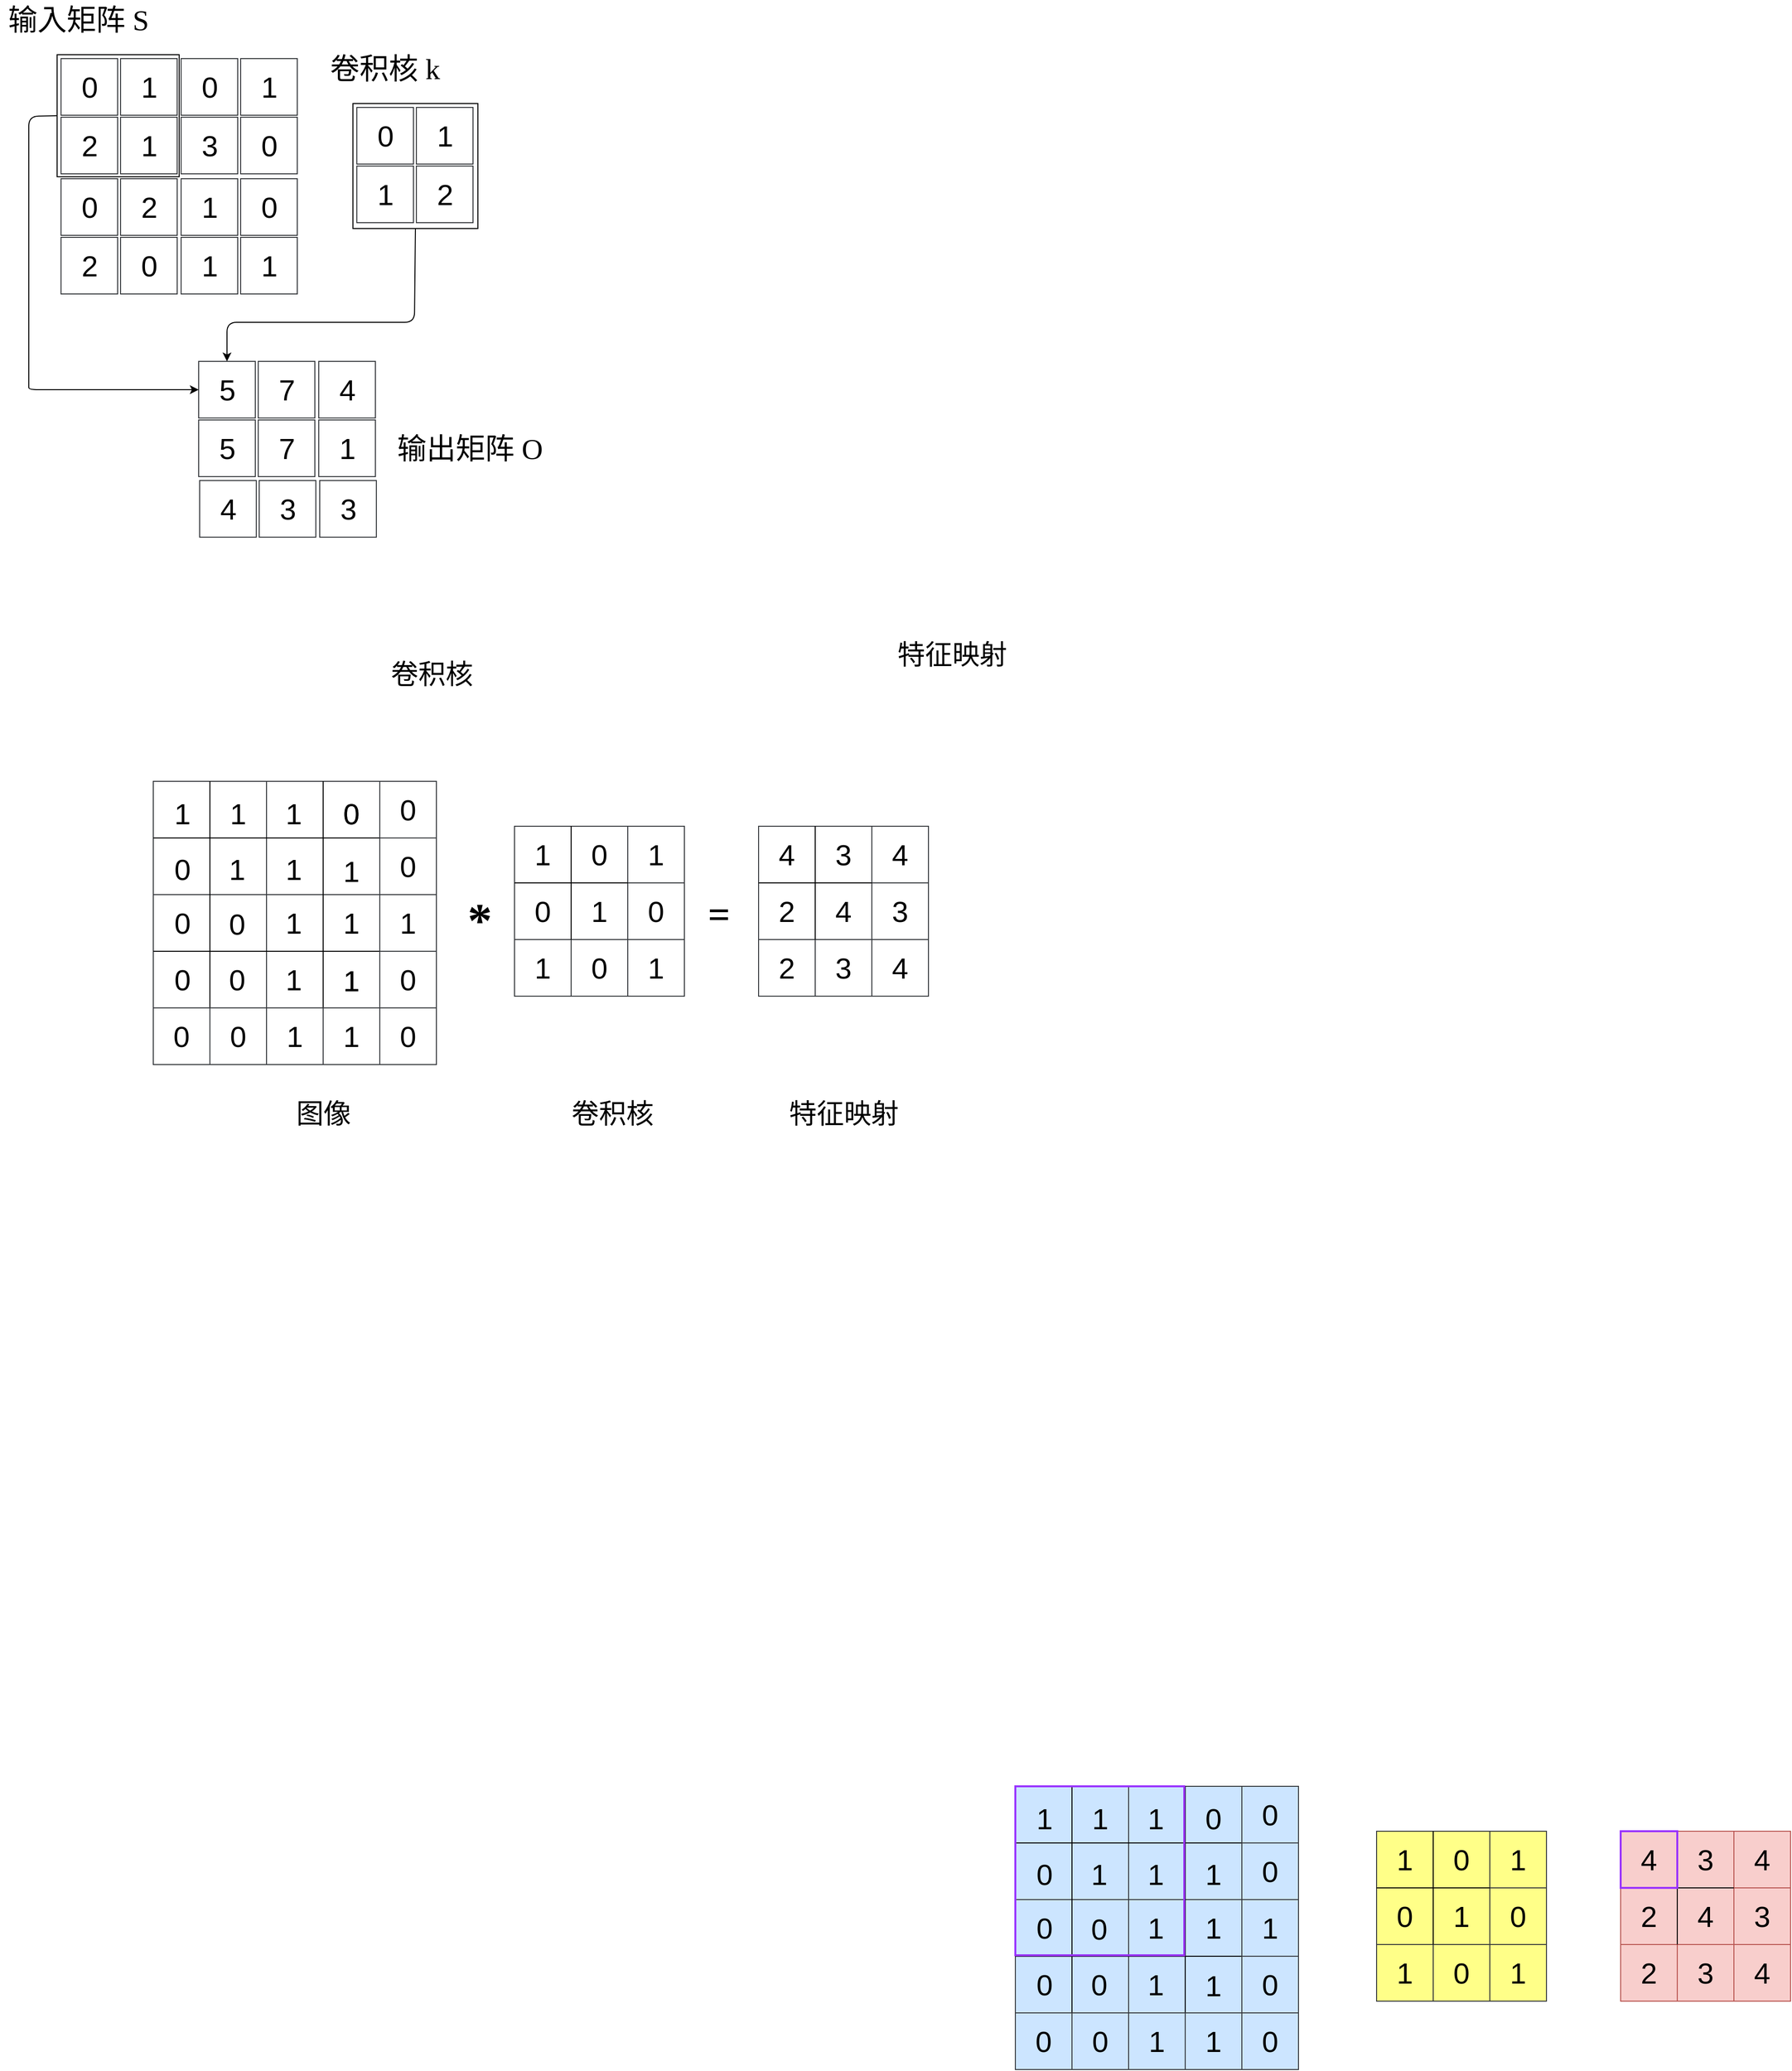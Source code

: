 <mxfile version="12.8.4" type="github">
  <diagram id="JtfpFRSSnTSALHeO8ptM" name="Page-1">
    <mxGraphModel dx="2563" dy="2069" grid="1" gridSize="10" guides="1" tooltips="1" connect="1" arrows="1" fold="1" page="1" pageScale="1" pageWidth="827" pageHeight="1169" math="0" shadow="0">
      <root>
        <mxCell id="0" />
        <mxCell id="1" parent="0" />
        <mxCell id="E94k6uw-H9_ipkAbO5sh-1" value="" style="whiteSpace=wrap;html=1;aspect=fixed;fillColor=#cce5ff;strokeColor=#36393d;fontSize=30;" parent="1" vertex="1">
          <mxGeometry x="900" y="1029" width="116" height="116" as="geometry" />
        </mxCell>
        <mxCell id="E94k6uw-H9_ipkAbO5sh-2" value="" style="whiteSpace=wrap;html=1;aspect=fixed;fillColor=#cce5ff;strokeColor=#36393d;fontSize=30;" parent="1" vertex="1">
          <mxGeometry x="1016" y="1029" width="116" height="116" as="geometry" />
        </mxCell>
        <mxCell id="E94k6uw-H9_ipkAbO5sh-3" value="" style="whiteSpace=wrap;html=1;aspect=fixed;fillColor=#cce5ff;strokeColor=#36393d;fontSize=30;" parent="1" vertex="1">
          <mxGeometry x="900" y="1145" width="116" height="116" as="geometry" />
        </mxCell>
        <mxCell id="E94k6uw-H9_ipkAbO5sh-4" value="" style="whiteSpace=wrap;html=1;aspect=fixed;fillColor=#cce5ff;strokeColor=#36393d;fontSize=30;" parent="1" vertex="1">
          <mxGeometry x="1016" y="1145" width="116" height="116" as="geometry" />
        </mxCell>
        <mxCell id="E94k6uw-H9_ipkAbO5sh-5" value="" style="endArrow=none;html=1;entryX=0;entryY=0.5;entryDx=0;entryDy=0;exitX=1;exitY=0.5;exitDx=0;exitDy=0;fontSize=30;" parent="1" source="E94k6uw-H9_ipkAbO5sh-2" target="E94k6uw-H9_ipkAbO5sh-1" edge="1">
          <mxGeometry width="50" height="50" relative="1" as="geometry">
            <mxPoint x="730" y="1216" as="sourcePoint" />
            <mxPoint x="838" y="1165" as="targetPoint" />
          </mxGeometry>
        </mxCell>
        <mxCell id="E94k6uw-H9_ipkAbO5sh-6" value="" style="endArrow=none;html=1;entryX=0;entryY=0.5;entryDx=0;entryDy=0;exitX=1;exitY=0.5;exitDx=0;exitDy=0;fontSize=30;" parent="1" source="E94k6uw-H9_ipkAbO5sh-4" target="E94k6uw-H9_ipkAbO5sh-3" edge="1">
          <mxGeometry width="50" height="50" relative="1" as="geometry">
            <mxPoint x="760" y="1305" as="sourcePoint" />
            <mxPoint x="840" y="1225" as="targetPoint" />
          </mxGeometry>
        </mxCell>
        <mxCell id="E94k6uw-H9_ipkAbO5sh-7" value="" style="endArrow=none;html=1;entryX=0.5;entryY=0;entryDx=0;entryDy=0;exitX=0.5;exitY=1;exitDx=0;exitDy=0;fontSize=30;" parent="1" source="E94k6uw-H9_ipkAbO5sh-3" target="E94k6uw-H9_ipkAbO5sh-1" edge="1">
          <mxGeometry width="50" height="50" relative="1" as="geometry">
            <mxPoint x="690" y="1305" as="sourcePoint" />
            <mxPoint x="740" y="1255" as="targetPoint" />
          </mxGeometry>
        </mxCell>
        <mxCell id="E94k6uw-H9_ipkAbO5sh-8" value="" style="endArrow=none;html=1;entryX=0.5;entryY=0;entryDx=0;entryDy=0;exitX=0.5;exitY=1;exitDx=0;exitDy=0;fontSize=30;" parent="1" source="E94k6uw-H9_ipkAbO5sh-4" target="E94k6uw-H9_ipkAbO5sh-2" edge="1">
          <mxGeometry width="50" height="50" relative="1" as="geometry">
            <mxPoint x="780" y="1405" as="sourcePoint" />
            <mxPoint x="830" y="1355" as="targetPoint" />
          </mxGeometry>
        </mxCell>
        <mxCell id="E94k6uw-H9_ipkAbO5sh-9" value="&lt;font style=&quot;font-size: 30px;&quot;&gt;1&lt;/font&gt;" style="text;html=1;strokeColor=none;fillColor=none;align=center;verticalAlign=middle;whiteSpace=wrap;rounded=0;fontSize=30;" parent="1" vertex="1">
          <mxGeometry x="910" y="1045" width="40" height="34" as="geometry" />
        </mxCell>
        <mxCell id="E94k6uw-H9_ipkAbO5sh-10" value="&lt;font style=&quot;font-size: 30px;&quot;&gt;1&lt;/font&gt;" style="text;html=1;strokeColor=none;fillColor=none;align=center;verticalAlign=middle;whiteSpace=wrap;rounded=0;fontSize=30;" parent="1" vertex="1">
          <mxGeometry x="967" y="1045" width="40" height="34" as="geometry" />
        </mxCell>
        <mxCell id="E94k6uw-H9_ipkAbO5sh-11" value="&lt;font style=&quot;font-size: 30px;&quot;&gt;1&lt;/font&gt;" style="text;html=1;strokeColor=none;fillColor=none;align=center;verticalAlign=middle;whiteSpace=wrap;rounded=0;fontSize=30;" parent="1" vertex="1">
          <mxGeometry x="1024" y="1045" width="40" height="34" as="geometry" />
        </mxCell>
        <mxCell id="E94k6uw-H9_ipkAbO5sh-12" value="&lt;font style=&quot;font-size: 30px;&quot;&gt;0&lt;/font&gt;" style="text;html=1;strokeColor=none;fillColor=none;align=center;verticalAlign=middle;whiteSpace=wrap;rounded=0;fontSize=30;" parent="1" vertex="1">
          <mxGeometry x="1083" y="1045" width="40" height="34" as="geometry" />
        </mxCell>
        <mxCell id="E94k6uw-H9_ipkAbO5sh-13" value="&lt;font style=&quot;font-size: 30px;&quot;&gt;0&lt;/font&gt;" style="text;html=1;strokeColor=none;fillColor=none;align=center;verticalAlign=middle;whiteSpace=wrap;rounded=0;fontSize=30;" parent="1" vertex="1">
          <mxGeometry x="910" y="1102" width="40" height="34" as="geometry" />
        </mxCell>
        <mxCell id="E94k6uw-H9_ipkAbO5sh-14" value="&lt;font style=&quot;font-size: 30px;&quot;&gt;1&lt;/font&gt;" style="text;html=1;strokeColor=none;fillColor=none;align=center;verticalAlign=middle;whiteSpace=wrap;rounded=0;fontSize=30;" parent="1" vertex="1">
          <mxGeometry x="966" y="1102" width="40" height="34" as="geometry" />
        </mxCell>
        <mxCell id="E94k6uw-H9_ipkAbO5sh-15" value="&lt;font style=&quot;font-size: 30px;&quot;&gt;1&lt;/font&gt;" style="text;html=1;strokeColor=none;fillColor=none;align=center;verticalAlign=middle;whiteSpace=wrap;rounded=0;fontSize=30;" parent="1" vertex="1">
          <mxGeometry x="1024" y="1102" width="40" height="34" as="geometry" />
        </mxCell>
        <mxCell id="E94k6uw-H9_ipkAbO5sh-16" value="&lt;font style=&quot;font-size: 30px;&quot;&gt;0&lt;/font&gt;" style="text;html=1;strokeColor=none;fillColor=none;align=center;verticalAlign=middle;whiteSpace=wrap;rounded=0;fontSize=30;" parent="1" vertex="1">
          <mxGeometry x="910" y="1157" width="40" height="34" as="geometry" />
        </mxCell>
        <mxCell id="E94k6uw-H9_ipkAbO5sh-17" value="&lt;font style=&quot;font-size: 30px;&quot;&gt;0&lt;/font&gt;" style="text;html=1;strokeColor=none;fillColor=none;align=center;verticalAlign=middle;whiteSpace=wrap;rounded=0;fontSize=30;" parent="1" vertex="1">
          <mxGeometry x="966" y="1158" width="40" height="34" as="geometry" />
        </mxCell>
        <mxCell id="E94k6uw-H9_ipkAbO5sh-18" value="&lt;font style=&quot;font-size: 30px;&quot;&gt;1&lt;/font&gt;" style="text;html=1;strokeColor=none;fillColor=none;align=center;verticalAlign=middle;whiteSpace=wrap;rounded=0;fontSize=30;" parent="1" vertex="1">
          <mxGeometry x="1024" y="1157" width="40" height="34" as="geometry" />
        </mxCell>
        <mxCell id="E94k6uw-H9_ipkAbO5sh-19" value="&lt;font style=&quot;font-size: 30px;&quot;&gt;1&lt;/font&gt;" style="text;html=1;strokeColor=none;fillColor=none;align=center;verticalAlign=middle;whiteSpace=wrap;rounded=0;fontSize=30;" parent="1" vertex="1">
          <mxGeometry x="1083" y="1157" width="40" height="34" as="geometry" />
        </mxCell>
        <mxCell id="E94k6uw-H9_ipkAbO5sh-20" value="&lt;font style=&quot;font-size: 30px;&quot;&gt;0&lt;/font&gt;" style="text;html=1;strokeColor=none;fillColor=none;align=center;verticalAlign=middle;whiteSpace=wrap;rounded=0;fontSize=30;" parent="1" vertex="1">
          <mxGeometry x="910" y="1215" width="40" height="34" as="geometry" />
        </mxCell>
        <mxCell id="E94k6uw-H9_ipkAbO5sh-21" value="&lt;font style=&quot;font-size: 30px;&quot;&gt;0&lt;/font&gt;" style="text;html=1;strokeColor=none;fillColor=none;align=center;verticalAlign=middle;whiteSpace=wrap;rounded=0;fontSize=30;" parent="1" vertex="1">
          <mxGeometry x="966" y="1215" width="40" height="34" as="geometry" />
        </mxCell>
        <mxCell id="E94k6uw-H9_ipkAbO5sh-22" value="&lt;font style=&quot;font-size: 30px;&quot;&gt;1&lt;/font&gt;" style="text;html=1;strokeColor=none;fillColor=none;align=center;verticalAlign=middle;whiteSpace=wrap;rounded=0;fontSize=30;" parent="1" vertex="1">
          <mxGeometry x="1024" y="1215" width="40" height="34" as="geometry" />
        </mxCell>
        <mxCell id="E94k6uw-H9_ipkAbO5sh-23" value="&lt;font style=&quot;font-size: 30px;&quot;&gt;1&lt;/font&gt;" style="text;html=1;strokeColor=none;fillColor=none;align=center;verticalAlign=middle;whiteSpace=wrap;rounded=0;fontSize=30;" parent="1" vertex="1">
          <mxGeometry x="1083" y="1216" width="40" height="34" as="geometry" />
        </mxCell>
        <mxCell id="E94k6uw-H9_ipkAbO5sh-24" value="&lt;font style=&quot;font-size: 30px;&quot;&gt;1&lt;/font&gt;" style="text;html=1;strokeColor=none;fillColor=none;align=center;verticalAlign=middle;whiteSpace=wrap;rounded=0;fontSize=30;" parent="1" vertex="1">
          <mxGeometry x="1083" y="1102" width="40" height="34" as="geometry" />
        </mxCell>
        <mxCell id="E94k6uw-H9_ipkAbO5sh-73" value="0" style="whiteSpace=wrap;html=1;aspect=fixed;fillColor=#cce5ff;strokeColor=#36393d;fontSize=30;" parent="1" vertex="1">
          <mxGeometry x="1132" y="1029" width="58" height="58" as="geometry" />
        </mxCell>
        <mxCell id="E94k6uw-H9_ipkAbO5sh-74" value="0" style="whiteSpace=wrap;html=1;aspect=fixed;fillColor=#cce5ff;strokeColor=#36393d;fontSize=30;" parent="1" vertex="1">
          <mxGeometry x="1132" y="1087" width="58" height="58" as="geometry" />
        </mxCell>
        <mxCell id="E94k6uw-H9_ipkAbO5sh-75" value="1" style="whiteSpace=wrap;html=1;aspect=fixed;fillColor=#cce5ff;strokeColor=#36393d;fontSize=30;" parent="1" vertex="1">
          <mxGeometry x="1132" y="1145" width="58" height="58" as="geometry" />
        </mxCell>
        <mxCell id="E94k6uw-H9_ipkAbO5sh-76" value="0" style="whiteSpace=wrap;html=1;aspect=fixed;fillColor=#cce5ff;strokeColor=#36393d;fontSize=30;" parent="1" vertex="1">
          <mxGeometry x="1132" y="1203" width="58" height="58" as="geometry" />
        </mxCell>
        <mxCell id="E94k6uw-H9_ipkAbO5sh-77" value="0" style="whiteSpace=wrap;html=1;aspect=fixed;fillColor=#cce5ff;strokeColor=#36393d;fontSize=30;" parent="1" vertex="1">
          <mxGeometry x="900" y="1261" width="58" height="58" as="geometry" />
        </mxCell>
        <mxCell id="E94k6uw-H9_ipkAbO5sh-78" value="0" style="whiteSpace=wrap;html=1;aspect=fixed;fillColor=#cce5ff;strokeColor=#36393d;fontSize=30;" parent="1" vertex="1">
          <mxGeometry x="958" y="1261" width="58" height="58" as="geometry" />
        </mxCell>
        <mxCell id="E94k6uw-H9_ipkAbO5sh-79" value="1" style="whiteSpace=wrap;html=1;aspect=fixed;fillColor=#cce5ff;strokeColor=#36393d;fontSize=30;" parent="1" vertex="1">
          <mxGeometry x="1016" y="1261" width="58" height="58" as="geometry" />
        </mxCell>
        <mxCell id="E94k6uw-H9_ipkAbO5sh-80" value="1" style="whiteSpace=wrap;html=1;aspect=fixed;fillColor=#cce5ff;strokeColor=#36393d;fontSize=30;" parent="1" vertex="1">
          <mxGeometry x="1074" y="1261" width="58" height="58" as="geometry" />
        </mxCell>
        <mxCell id="E94k6uw-H9_ipkAbO5sh-81" value="0" style="whiteSpace=wrap;html=1;aspect=fixed;fillColor=#cce5ff;strokeColor=#36393d;fontSize=30;" parent="1" vertex="1">
          <mxGeometry x="1132" y="1261" width="58" height="58" as="geometry" />
        </mxCell>
        <mxCell id="E94k6uw-H9_ipkAbO5sh-83" value="" style="whiteSpace=wrap;html=1;aspect=fixed;fillColor=#ffff88;strokeColor=#36393d;fontSize=30;" parent="1" vertex="1">
          <mxGeometry x="1270" y="1075" width="116" height="116" as="geometry" />
        </mxCell>
        <mxCell id="E94k6uw-H9_ipkAbO5sh-88" value="1" style="whiteSpace=wrap;html=1;aspect=fixed;fillColor=#ffff88;strokeColor=#36393d;fontSize=30;" parent="1" vertex="1">
          <mxGeometry x="1386" y="1075" width="58" height="58" as="geometry" />
        </mxCell>
        <mxCell id="E94k6uw-H9_ipkAbO5sh-89" value="0" style="whiteSpace=wrap;html=1;aspect=fixed;fillColor=#ffff88;strokeColor=#36393d;fontSize=30;" parent="1" vertex="1">
          <mxGeometry x="1386" y="1133" width="58" height="58" as="geometry" />
        </mxCell>
        <mxCell id="E94k6uw-H9_ipkAbO5sh-90" value="1" style="whiteSpace=wrap;html=1;aspect=fixed;fillColor=#ffff88;strokeColor=#36393d;fontSize=30;" parent="1" vertex="1">
          <mxGeometry x="1270" y="1191" width="58" height="58" as="geometry" />
        </mxCell>
        <mxCell id="E94k6uw-H9_ipkAbO5sh-91" value="0" style="whiteSpace=wrap;html=1;aspect=fixed;fillColor=#ffff88;strokeColor=#36393d;fontSize=30;" parent="1" vertex="1">
          <mxGeometry x="1328" y="1191" width="58" height="58" as="geometry" />
        </mxCell>
        <mxCell id="E94k6uw-H9_ipkAbO5sh-92" value="1" style="whiteSpace=wrap;html=1;aspect=fixed;fillColor=#ffff88;strokeColor=#36393d;fontSize=30;" parent="1" vertex="1">
          <mxGeometry x="1386" y="1191" width="58" height="58" as="geometry" />
        </mxCell>
        <mxCell id="E94k6uw-H9_ipkAbO5sh-93" value="" style="endArrow=none;html=1;fontSize=30;exitX=0;exitY=0.5;exitDx=0;exitDy=0;entryX=1;entryY=0.5;entryDx=0;entryDy=0;" parent="1" source="E94k6uw-H9_ipkAbO5sh-83" target="E94k6uw-H9_ipkAbO5sh-83" edge="1">
          <mxGeometry width="50" height="50" relative="1" as="geometry">
            <mxPoint x="1310" y="1037" as="sourcePoint" />
            <mxPoint x="1360" y="987" as="targetPoint" />
          </mxGeometry>
        </mxCell>
        <mxCell id="E94k6uw-H9_ipkAbO5sh-94" value="" style="endArrow=none;html=1;fontSize=30;exitX=0.5;exitY=0;exitDx=0;exitDy=0;entryX=0.5;entryY=1;entryDx=0;entryDy=0;" parent="1" source="E94k6uw-H9_ipkAbO5sh-83" target="E94k6uw-H9_ipkAbO5sh-83" edge="1">
          <mxGeometry width="50" height="50" relative="1" as="geometry">
            <mxPoint x="1310" y="1017" as="sourcePoint" />
            <mxPoint x="1360" y="967" as="targetPoint" />
          </mxGeometry>
        </mxCell>
        <mxCell id="E94k6uw-H9_ipkAbO5sh-95" value="1" style="text;html=1;strokeColor=none;fillColor=none;align=center;verticalAlign=middle;whiteSpace=wrap;rounded=0;fontSize=30;" parent="1" vertex="1">
          <mxGeometry x="1279" y="1094" width="40" height="20" as="geometry" />
        </mxCell>
        <mxCell id="E94k6uw-H9_ipkAbO5sh-96" value="0" style="text;html=1;strokeColor=none;fillColor=none;align=center;verticalAlign=middle;whiteSpace=wrap;rounded=0;fontSize=30;" parent="1" vertex="1">
          <mxGeometry x="1337" y="1094" width="40" height="20" as="geometry" />
        </mxCell>
        <mxCell id="E94k6uw-H9_ipkAbO5sh-97" value="0" style="text;html=1;strokeColor=none;fillColor=none;align=center;verticalAlign=middle;whiteSpace=wrap;rounded=0;fontSize=30;" parent="1" vertex="1">
          <mxGeometry x="1279" y="1152" width="40" height="20" as="geometry" />
        </mxCell>
        <mxCell id="E94k6uw-H9_ipkAbO5sh-98" value="1" style="text;html=1;strokeColor=none;fillColor=none;align=center;verticalAlign=middle;whiteSpace=wrap;rounded=0;fontSize=30;" parent="1" vertex="1">
          <mxGeometry x="1337" y="1152" width="40" height="20" as="geometry" />
        </mxCell>
        <mxCell id="E94k6uw-H9_ipkAbO5sh-99" value="" style="whiteSpace=wrap;html=1;aspect=fixed;fillColor=#f8cecc;strokeColor=#b85450;fontSize=30;" parent="1" vertex="1">
          <mxGeometry x="1520" y="1075" width="116" height="116" as="geometry" />
        </mxCell>
        <mxCell id="E94k6uw-H9_ipkAbO5sh-100" value="4" style="whiteSpace=wrap;html=1;aspect=fixed;fillColor=#f8cecc;strokeColor=#b85450;fontSize=30;" parent="1" vertex="1">
          <mxGeometry x="1636" y="1075" width="58" height="58" as="geometry" />
        </mxCell>
        <mxCell id="E94k6uw-H9_ipkAbO5sh-101" value="3" style="whiteSpace=wrap;html=1;aspect=fixed;fillColor=#f8cecc;strokeColor=#b85450;fontSize=30;" parent="1" vertex="1">
          <mxGeometry x="1636" y="1133" width="58" height="58" as="geometry" />
        </mxCell>
        <mxCell id="E94k6uw-H9_ipkAbO5sh-102" value="2" style="whiteSpace=wrap;html=1;aspect=fixed;fillColor=#f8cecc;strokeColor=#b85450;fontSize=30;" parent="1" vertex="1">
          <mxGeometry x="1520" y="1191" width="58" height="58" as="geometry" />
        </mxCell>
        <mxCell id="E94k6uw-H9_ipkAbO5sh-103" value="3" style="whiteSpace=wrap;html=1;aspect=fixed;fillColor=#f8cecc;strokeColor=#b85450;fontSize=30;" parent="1" vertex="1">
          <mxGeometry x="1578" y="1191" width="58" height="58" as="geometry" />
        </mxCell>
        <mxCell id="E94k6uw-H9_ipkAbO5sh-104" value="4" style="whiteSpace=wrap;html=1;aspect=fixed;fillColor=#f8cecc;strokeColor=#b85450;fontSize=30;" parent="1" vertex="1">
          <mxGeometry x="1636" y="1191" width="58" height="58" as="geometry" />
        </mxCell>
        <mxCell id="E94k6uw-H9_ipkAbO5sh-105" value="" style="endArrow=none;html=1;fontSize=30;exitX=0;exitY=0.5;exitDx=0;exitDy=0;entryX=1;entryY=0.5;entryDx=0;entryDy=0;" parent="1" source="E94k6uw-H9_ipkAbO5sh-99" target="E94k6uw-H9_ipkAbO5sh-99" edge="1">
          <mxGeometry width="50" height="50" relative="1" as="geometry">
            <mxPoint x="1560" y="1037" as="sourcePoint" />
            <mxPoint x="1610" y="987" as="targetPoint" />
          </mxGeometry>
        </mxCell>
        <mxCell id="E94k6uw-H9_ipkAbO5sh-106" value="" style="endArrow=none;html=1;fontSize=30;exitX=0.5;exitY=0;exitDx=0;exitDy=0;entryX=0.5;entryY=1;entryDx=0;entryDy=0;" parent="1" source="E94k6uw-H9_ipkAbO5sh-99" target="E94k6uw-H9_ipkAbO5sh-99" edge="1">
          <mxGeometry width="50" height="50" relative="1" as="geometry">
            <mxPoint x="1560" y="1017" as="sourcePoint" />
            <mxPoint x="1610" y="967" as="targetPoint" />
          </mxGeometry>
        </mxCell>
        <mxCell id="E94k6uw-H9_ipkAbO5sh-107" value="4" style="text;html=1;strokeColor=none;fillColor=none;align=center;verticalAlign=middle;whiteSpace=wrap;rounded=0;fontSize=30;" parent="1" vertex="1">
          <mxGeometry x="1529" y="1094" width="40" height="20" as="geometry" />
        </mxCell>
        <mxCell id="E94k6uw-H9_ipkAbO5sh-108" value="3" style="text;html=1;strokeColor=none;fillColor=none;align=center;verticalAlign=middle;whiteSpace=wrap;rounded=0;fontSize=30;" parent="1" vertex="1">
          <mxGeometry x="1587" y="1094" width="40" height="20" as="geometry" />
        </mxCell>
        <mxCell id="E94k6uw-H9_ipkAbO5sh-109" value="2" style="text;html=1;strokeColor=none;fillColor=none;align=center;verticalAlign=middle;whiteSpace=wrap;rounded=0;fontSize=30;" parent="1" vertex="1">
          <mxGeometry x="1529" y="1152" width="40" height="20" as="geometry" />
        </mxCell>
        <mxCell id="E94k6uw-H9_ipkAbO5sh-110" value="4" style="text;html=1;strokeColor=none;fillColor=none;align=center;verticalAlign=middle;whiteSpace=wrap;rounded=0;fontSize=30;" parent="1" vertex="1">
          <mxGeometry x="1587" y="1152" width="40" height="20" as="geometry" />
        </mxCell>
        <mxCell id="E94k6uw-H9_ipkAbO5sh-111" value="" style="whiteSpace=wrap;html=1;aspect=fixed;fontSize=30;fillColor=none;strokeColor=#9933FF;rounded=0;shadow=0;glass=0;comic=0;strokeWidth=2;" parent="1" vertex="1">
          <mxGeometry x="900" y="1029" width="173" height="173" as="geometry" />
        </mxCell>
        <mxCell id="E94k6uw-H9_ipkAbO5sh-112" value="" style="whiteSpace=wrap;html=1;aspect=fixed;strokeColor=#9933FF;fillColor=none;fontSize=30;strokeWidth=2;" parent="1" vertex="1">
          <mxGeometry x="1520" y="1075" width="58" height="58" as="geometry" />
        </mxCell>
        <mxCell id="FGZM0DmefXxOjNKaWH-8-1" value="" style="whiteSpace=wrap;html=1;aspect=fixed;fillColor=none;strokeColor=#36393d;fontSize=30;" vertex="1" parent="1">
          <mxGeometry x="17" width="116" height="116" as="geometry" />
        </mxCell>
        <mxCell id="FGZM0DmefXxOjNKaWH-8-2" value="" style="whiteSpace=wrap;html=1;aspect=fixed;fillColor=none;strokeColor=#36393d;fontSize=30;" vertex="1" parent="1">
          <mxGeometry x="133" width="116" height="116" as="geometry" />
        </mxCell>
        <mxCell id="FGZM0DmefXxOjNKaWH-8-3" value="" style="whiteSpace=wrap;html=1;aspect=fixed;fillColor=none;strokeColor=#36393d;fontSize=30;" vertex="1" parent="1">
          <mxGeometry x="17" y="116" width="116" height="116" as="geometry" />
        </mxCell>
        <mxCell id="FGZM0DmefXxOjNKaWH-8-4" value="" style="whiteSpace=wrap;html=1;aspect=fixed;fillColor=none;strokeColor=#36393d;fontSize=30;" vertex="1" parent="1">
          <mxGeometry x="133" y="116" width="116" height="116" as="geometry" />
        </mxCell>
        <mxCell id="FGZM0DmefXxOjNKaWH-8-5" value="" style="endArrow=none;html=1;entryX=0;entryY=0.5;entryDx=0;entryDy=0;exitX=1;exitY=0.5;exitDx=0;exitDy=0;fontSize=30;" edge="1" parent="1" source="FGZM0DmefXxOjNKaWH-8-2" target="FGZM0DmefXxOjNKaWH-8-1">
          <mxGeometry width="50" height="50" relative="1" as="geometry">
            <mxPoint x="-153" y="187" as="sourcePoint" />
            <mxPoint x="-45" y="136" as="targetPoint" />
          </mxGeometry>
        </mxCell>
        <mxCell id="FGZM0DmefXxOjNKaWH-8-6" value="" style="endArrow=none;html=1;entryX=0;entryY=0.5;entryDx=0;entryDy=0;exitX=1;exitY=0.5;exitDx=0;exitDy=0;fontSize=30;" edge="1" parent="1" source="FGZM0DmefXxOjNKaWH-8-4" target="FGZM0DmefXxOjNKaWH-8-3">
          <mxGeometry width="50" height="50" relative="1" as="geometry">
            <mxPoint x="-123" y="276" as="sourcePoint" />
            <mxPoint x="-43" y="196" as="targetPoint" />
          </mxGeometry>
        </mxCell>
        <mxCell id="FGZM0DmefXxOjNKaWH-8-7" value="" style="endArrow=none;html=1;entryX=0.5;entryY=0;entryDx=0;entryDy=0;exitX=0.5;exitY=1;exitDx=0;exitDy=0;fontSize=30;" edge="1" parent="1" source="FGZM0DmefXxOjNKaWH-8-3" target="FGZM0DmefXxOjNKaWH-8-1">
          <mxGeometry width="50" height="50" relative="1" as="geometry">
            <mxPoint x="-193" y="276" as="sourcePoint" />
            <mxPoint x="-143" y="226" as="targetPoint" />
          </mxGeometry>
        </mxCell>
        <mxCell id="FGZM0DmefXxOjNKaWH-8-8" value="" style="endArrow=none;html=1;entryX=0.5;entryY=0;entryDx=0;entryDy=0;exitX=0.5;exitY=1;exitDx=0;exitDy=0;fontSize=30;" edge="1" parent="1" source="FGZM0DmefXxOjNKaWH-8-4" target="FGZM0DmefXxOjNKaWH-8-2">
          <mxGeometry width="50" height="50" relative="1" as="geometry">
            <mxPoint x="-103" y="376" as="sourcePoint" />
            <mxPoint x="-53" y="326" as="targetPoint" />
          </mxGeometry>
        </mxCell>
        <mxCell id="FGZM0DmefXxOjNKaWH-8-9" value="&lt;font style=&quot;font-size: 30px;&quot;&gt;1&lt;/font&gt;" style="text;html=1;strokeColor=none;fillColor=none;align=center;verticalAlign=middle;whiteSpace=wrap;rounded=0;fontSize=30;" vertex="1" parent="1">
          <mxGeometry x="27" y="16" width="40" height="34" as="geometry" />
        </mxCell>
        <mxCell id="FGZM0DmefXxOjNKaWH-8-10" value="&lt;font style=&quot;font-size: 30px;&quot;&gt;1&lt;/font&gt;" style="text;html=1;strokeColor=none;fillColor=none;align=center;verticalAlign=middle;whiteSpace=wrap;rounded=0;fontSize=30;" vertex="1" parent="1">
          <mxGeometry x="84" y="16" width="40" height="34" as="geometry" />
        </mxCell>
        <mxCell id="FGZM0DmefXxOjNKaWH-8-11" value="&lt;font style=&quot;font-size: 30px;&quot;&gt;1&lt;/font&gt;" style="text;html=1;strokeColor=none;fillColor=none;align=center;verticalAlign=middle;whiteSpace=wrap;rounded=0;fontSize=30;" vertex="1" parent="1">
          <mxGeometry x="141" y="16" width="40" height="34" as="geometry" />
        </mxCell>
        <mxCell id="FGZM0DmefXxOjNKaWH-8-12" value="&lt;font style=&quot;font-size: 30px;&quot;&gt;0&lt;/font&gt;" style="text;html=1;strokeColor=none;fillColor=none;align=center;verticalAlign=middle;whiteSpace=wrap;rounded=0;fontSize=30;" vertex="1" parent="1">
          <mxGeometry x="200" y="16" width="40" height="34" as="geometry" />
        </mxCell>
        <mxCell id="FGZM0DmefXxOjNKaWH-8-13" value="&lt;font style=&quot;font-size: 30px;&quot;&gt;0&lt;/font&gt;" style="text;html=1;strokeColor=none;fillColor=none;align=center;verticalAlign=middle;whiteSpace=wrap;rounded=0;fontSize=30;" vertex="1" parent="1">
          <mxGeometry x="27" y="73" width="40" height="34" as="geometry" />
        </mxCell>
        <mxCell id="FGZM0DmefXxOjNKaWH-8-14" value="&lt;font style=&quot;font-size: 30px;&quot;&gt;1&lt;/font&gt;" style="text;html=1;strokeColor=none;fillColor=none;align=center;verticalAlign=middle;whiteSpace=wrap;rounded=0;fontSize=30;" vertex="1" parent="1">
          <mxGeometry x="83" y="73" width="40" height="34" as="geometry" />
        </mxCell>
        <mxCell id="FGZM0DmefXxOjNKaWH-8-15" value="&lt;font style=&quot;font-size: 30px;&quot;&gt;1&lt;/font&gt;" style="text;html=1;strokeColor=none;fillColor=none;align=center;verticalAlign=middle;whiteSpace=wrap;rounded=0;fontSize=30;" vertex="1" parent="1">
          <mxGeometry x="141" y="73" width="40" height="34" as="geometry" />
        </mxCell>
        <mxCell id="FGZM0DmefXxOjNKaWH-8-16" value="&lt;font style=&quot;font-size: 30px;&quot;&gt;0&lt;/font&gt;" style="text;html=1;strokeColor=none;fillColor=none;align=center;verticalAlign=middle;whiteSpace=wrap;rounded=0;fontSize=30;" vertex="1" parent="1">
          <mxGeometry x="27" y="128" width="40" height="34" as="geometry" />
        </mxCell>
        <mxCell id="FGZM0DmefXxOjNKaWH-8-17" value="&lt;font style=&quot;font-size: 30px;&quot;&gt;0&lt;/font&gt;" style="text;html=1;strokeColor=none;fillColor=none;align=center;verticalAlign=middle;whiteSpace=wrap;rounded=0;fontSize=30;" vertex="1" parent="1">
          <mxGeometry x="83" y="129" width="40" height="34" as="geometry" />
        </mxCell>
        <mxCell id="FGZM0DmefXxOjNKaWH-8-18" value="&lt;font style=&quot;font-size: 30px;&quot;&gt;1&lt;/font&gt;" style="text;html=1;strokeColor=none;fillColor=none;align=center;verticalAlign=middle;whiteSpace=wrap;rounded=0;fontSize=30;" vertex="1" parent="1">
          <mxGeometry x="141" y="128" width="40" height="34" as="geometry" />
        </mxCell>
        <mxCell id="FGZM0DmefXxOjNKaWH-8-19" value="&lt;font style=&quot;font-size: 30px;&quot;&gt;1&lt;/font&gt;" style="text;html=1;strokeColor=none;fillColor=none;align=center;verticalAlign=middle;whiteSpace=wrap;rounded=0;fontSize=30;" vertex="1" parent="1">
          <mxGeometry x="200" y="128" width="40" height="34" as="geometry" />
        </mxCell>
        <mxCell id="FGZM0DmefXxOjNKaWH-8-20" value="&lt;font style=&quot;font-size: 30px;&quot;&gt;0&lt;/font&gt;" style="text;html=1;strokeColor=none;fillColor=none;align=center;verticalAlign=middle;whiteSpace=wrap;rounded=0;fontSize=30;" vertex="1" parent="1">
          <mxGeometry x="27" y="186" width="40" height="34" as="geometry" />
        </mxCell>
        <mxCell id="FGZM0DmefXxOjNKaWH-8-21" value="&lt;font style=&quot;font-size: 30px;&quot;&gt;0&lt;/font&gt;" style="text;html=1;strokeColor=none;fillColor=none;align=center;verticalAlign=middle;whiteSpace=wrap;rounded=0;fontSize=30;" vertex="1" parent="1">
          <mxGeometry x="83" y="186" width="40" height="34" as="geometry" />
        </mxCell>
        <mxCell id="FGZM0DmefXxOjNKaWH-8-22" value="&lt;font style=&quot;font-size: 30px;&quot;&gt;1&lt;/font&gt;" style="text;html=1;strokeColor=none;fillColor=none;align=center;verticalAlign=middle;whiteSpace=wrap;rounded=0;fontSize=30;" vertex="1" parent="1">
          <mxGeometry x="141" y="186" width="40" height="34" as="geometry" />
        </mxCell>
        <mxCell id="FGZM0DmefXxOjNKaWH-8-23" value="&lt;font style=&quot;font-size: 30px;&quot;&gt;1&lt;/font&gt;" style="text;html=1;strokeColor=none;fillColor=none;align=center;verticalAlign=middle;whiteSpace=wrap;rounded=0;fontSize=30;" vertex="1" parent="1">
          <mxGeometry x="200" y="187" width="40" height="34" as="geometry" />
        </mxCell>
        <mxCell id="FGZM0DmefXxOjNKaWH-8-24" value="&lt;font style=&quot;font-size: 30px;&quot;&gt;1&lt;/font&gt;" style="text;html=1;strokeColor=none;fillColor=none;align=center;verticalAlign=middle;whiteSpace=wrap;rounded=0;fontSize=30;" vertex="1" parent="1">
          <mxGeometry x="200" y="73" width="40" height="37" as="geometry" />
        </mxCell>
        <mxCell id="FGZM0DmefXxOjNKaWH-8-25" value="0" style="whiteSpace=wrap;html=1;aspect=fixed;fillColor=none;strokeColor=#36393d;fontSize=30;" vertex="1" parent="1">
          <mxGeometry x="249" width="58" height="58" as="geometry" />
        </mxCell>
        <mxCell id="FGZM0DmefXxOjNKaWH-8-26" value="0" style="whiteSpace=wrap;html=1;aspect=fixed;fillColor=none;strokeColor=#36393d;fontSize=30;" vertex="1" parent="1">
          <mxGeometry x="249" y="58" width="58" height="58" as="geometry" />
        </mxCell>
        <mxCell id="FGZM0DmefXxOjNKaWH-8-27" value="1" style="whiteSpace=wrap;html=1;aspect=fixed;fillColor=none;strokeColor=#36393d;fontSize=30;" vertex="1" parent="1">
          <mxGeometry x="249" y="116" width="58" height="58" as="geometry" />
        </mxCell>
        <mxCell id="FGZM0DmefXxOjNKaWH-8-28" value="0" style="whiteSpace=wrap;html=1;aspect=fixed;fillColor=none;strokeColor=#36393d;fontSize=30;" vertex="1" parent="1">
          <mxGeometry x="249" y="174" width="58" height="58" as="geometry" />
        </mxCell>
        <mxCell id="FGZM0DmefXxOjNKaWH-8-29" value="0" style="whiteSpace=wrap;html=1;aspect=fixed;fillColor=none;strokeColor=#36393d;fontSize=30;" vertex="1" parent="1">
          <mxGeometry x="17" y="232" width="58" height="58" as="geometry" />
        </mxCell>
        <mxCell id="FGZM0DmefXxOjNKaWH-8-30" value="0" style="whiteSpace=wrap;html=1;aspect=fixed;fillColor=none;strokeColor=#36393d;fontSize=30;" vertex="1" parent="1">
          <mxGeometry x="75" y="232" width="58" height="58" as="geometry" />
        </mxCell>
        <mxCell id="FGZM0DmefXxOjNKaWH-8-31" value="1" style="whiteSpace=wrap;html=1;aspect=fixed;fillColor=none;strokeColor=#36393d;fontSize=30;" vertex="1" parent="1">
          <mxGeometry x="133" y="232" width="58" height="58" as="geometry" />
        </mxCell>
        <mxCell id="FGZM0DmefXxOjNKaWH-8-32" value="1" style="whiteSpace=wrap;html=1;aspect=fixed;fillColor=none;strokeColor=#36393d;fontSize=30;" vertex="1" parent="1">
          <mxGeometry x="191" y="232" width="58" height="58" as="geometry" />
        </mxCell>
        <mxCell id="FGZM0DmefXxOjNKaWH-8-33" value="0" style="whiteSpace=wrap;html=1;aspect=fixed;fillColor=none;strokeColor=#36393d;fontSize=30;" vertex="1" parent="1">
          <mxGeometry x="249" y="232" width="58" height="58" as="geometry" />
        </mxCell>
        <mxCell id="FGZM0DmefXxOjNKaWH-8-34" value="" style="whiteSpace=wrap;html=1;aspect=fixed;fillColor=none;strokeColor=#36393d;fontSize=30;" vertex="1" parent="1">
          <mxGeometry x="387" y="46" width="116" height="116" as="geometry" />
        </mxCell>
        <mxCell id="FGZM0DmefXxOjNKaWH-8-35" value="1" style="whiteSpace=wrap;html=1;aspect=fixed;fillColor=none;strokeColor=#36393d;fontSize=30;" vertex="1" parent="1">
          <mxGeometry x="503" y="46" width="58" height="58" as="geometry" />
        </mxCell>
        <mxCell id="FGZM0DmefXxOjNKaWH-8-36" value="0" style="whiteSpace=wrap;html=1;aspect=fixed;fillColor=none;strokeColor=#36393d;fontSize=30;" vertex="1" parent="1">
          <mxGeometry x="503" y="104" width="58" height="58" as="geometry" />
        </mxCell>
        <mxCell id="FGZM0DmefXxOjNKaWH-8-37" value="1" style="whiteSpace=wrap;html=1;aspect=fixed;fillColor=none;strokeColor=#36393d;fontSize=30;" vertex="1" parent="1">
          <mxGeometry x="387" y="162" width="58" height="58" as="geometry" />
        </mxCell>
        <mxCell id="FGZM0DmefXxOjNKaWH-8-38" value="0" style="whiteSpace=wrap;html=1;aspect=fixed;fillColor=none;strokeColor=#36393d;fontSize=30;" vertex="1" parent="1">
          <mxGeometry x="445" y="162" width="58" height="58" as="geometry" />
        </mxCell>
        <mxCell id="FGZM0DmefXxOjNKaWH-8-39" value="1" style="whiteSpace=wrap;html=1;aspect=fixed;fillColor=none;strokeColor=#36393d;fontSize=30;" vertex="1" parent="1">
          <mxGeometry x="503" y="162" width="58" height="58" as="geometry" />
        </mxCell>
        <mxCell id="FGZM0DmefXxOjNKaWH-8-40" value="" style="endArrow=none;html=1;fontSize=30;exitX=0;exitY=0.5;exitDx=0;exitDy=0;entryX=1;entryY=0.5;entryDx=0;entryDy=0;" edge="1" parent="1" source="FGZM0DmefXxOjNKaWH-8-34" target="FGZM0DmefXxOjNKaWH-8-34">
          <mxGeometry width="50" height="50" relative="1" as="geometry">
            <mxPoint x="427" y="8" as="sourcePoint" />
            <mxPoint x="477" y="-42" as="targetPoint" />
          </mxGeometry>
        </mxCell>
        <mxCell id="FGZM0DmefXxOjNKaWH-8-41" value="" style="endArrow=none;html=1;fontSize=30;exitX=0.5;exitY=0;exitDx=0;exitDy=0;entryX=0.5;entryY=1;entryDx=0;entryDy=0;" edge="1" parent="1" source="FGZM0DmefXxOjNKaWH-8-34" target="FGZM0DmefXxOjNKaWH-8-34">
          <mxGeometry width="50" height="50" relative="1" as="geometry">
            <mxPoint x="427" y="-12" as="sourcePoint" />
            <mxPoint x="477" y="-62" as="targetPoint" />
          </mxGeometry>
        </mxCell>
        <mxCell id="FGZM0DmefXxOjNKaWH-8-42" value="1" style="text;html=1;strokeColor=none;fillColor=none;align=center;verticalAlign=middle;whiteSpace=wrap;rounded=0;fontSize=30;" vertex="1" parent="1">
          <mxGeometry x="396" y="65" width="40" height="20" as="geometry" />
        </mxCell>
        <mxCell id="FGZM0DmefXxOjNKaWH-8-43" value="0" style="text;html=1;strokeColor=none;fillColor=none;align=center;verticalAlign=middle;whiteSpace=wrap;rounded=0;fontSize=30;" vertex="1" parent="1">
          <mxGeometry x="454" y="65" width="40" height="20" as="geometry" />
        </mxCell>
        <mxCell id="FGZM0DmefXxOjNKaWH-8-44" value="0" style="text;html=1;strokeColor=none;fillColor=none;align=center;verticalAlign=middle;whiteSpace=wrap;rounded=0;fontSize=30;" vertex="1" parent="1">
          <mxGeometry x="396" y="123" width="40" height="20" as="geometry" />
        </mxCell>
        <mxCell id="FGZM0DmefXxOjNKaWH-8-45" value="1" style="text;html=1;strokeColor=none;fillColor=none;align=center;verticalAlign=middle;whiteSpace=wrap;rounded=0;fontSize=30;" vertex="1" parent="1">
          <mxGeometry x="454" y="123" width="40" height="20" as="geometry" />
        </mxCell>
        <mxCell id="FGZM0DmefXxOjNKaWH-8-53" value="" style="endArrow=none;html=1;fontSize=30;exitX=0.5;exitY=0;exitDx=0;exitDy=0;entryX=0.5;entryY=1;entryDx=0;entryDy=0;strokeColor=none;" edge="1" parent="1">
          <mxGeometry width="50" height="50" relative="1" as="geometry">
            <mxPoint x="1488" y="1000" as="sourcePoint" />
            <mxPoint x="1488" y="1116" as="targetPoint" />
          </mxGeometry>
        </mxCell>
        <mxCell id="FGZM0DmefXxOjNKaWH-8-63" value="&lt;font style=&quot;font-size: 30px;&quot;&gt;1&lt;/font&gt;" style="text;html=1;strokeColor=none;fillColor=none;align=center;verticalAlign=middle;whiteSpace=wrap;rounded=0;fontSize=30;" vertex="1" parent="1">
          <mxGeometry x="200" y="187" width="40" height="34" as="geometry" />
        </mxCell>
        <mxCell id="FGZM0DmefXxOjNKaWH-8-70" value="&lt;font style=&quot;font-size: 30px;&quot;&gt;0&lt;/font&gt;" style="text;html=1;strokeColor=none;fillColor=none;align=center;verticalAlign=middle;whiteSpace=wrap;rounded=0;fontSize=30;" vertex="1" parent="1">
          <mxGeometry x="200" y="16" width="40" height="34" as="geometry" />
        </mxCell>
        <mxCell id="FGZM0DmefXxOjNKaWH-8-73" value="" style="whiteSpace=wrap;html=1;aspect=fixed;fillColor=none;strokeColor=#36393d;fontSize=30;" vertex="1" parent="1">
          <mxGeometry x="637" y="46" width="116" height="116" as="geometry" />
        </mxCell>
        <mxCell id="FGZM0DmefXxOjNKaWH-8-74" value="4" style="whiteSpace=wrap;html=1;aspect=fixed;fillColor=none;strokeColor=#36393d;fontSize=30;" vertex="1" parent="1">
          <mxGeometry x="753" y="46" width="58" height="58" as="geometry" />
        </mxCell>
        <mxCell id="FGZM0DmefXxOjNKaWH-8-75" value="3" style="whiteSpace=wrap;html=1;aspect=fixed;fillColor=none;strokeColor=#36393d;fontSize=30;" vertex="1" parent="1">
          <mxGeometry x="753" y="104" width="58" height="58" as="geometry" />
        </mxCell>
        <mxCell id="FGZM0DmefXxOjNKaWH-8-76" value="2" style="whiteSpace=wrap;html=1;aspect=fixed;fillColor=none;strokeColor=#36393d;fontSize=30;" vertex="1" parent="1">
          <mxGeometry x="637" y="162" width="58" height="58" as="geometry" />
        </mxCell>
        <mxCell id="FGZM0DmefXxOjNKaWH-8-77" value="3" style="whiteSpace=wrap;html=1;aspect=fixed;fillColor=none;strokeColor=#36393d;fontSize=30;" vertex="1" parent="1">
          <mxGeometry x="695" y="162" width="58" height="58" as="geometry" />
        </mxCell>
        <mxCell id="FGZM0DmefXxOjNKaWH-8-78" value="4" style="whiteSpace=wrap;html=1;aspect=fixed;fillColor=none;strokeColor=#36393d;fontSize=30;" vertex="1" parent="1">
          <mxGeometry x="753" y="162" width="58" height="58" as="geometry" />
        </mxCell>
        <mxCell id="FGZM0DmefXxOjNKaWH-8-79" value="" style="endArrow=none;html=1;fontSize=30;exitX=0;exitY=0.5;exitDx=0;exitDy=0;entryX=1;entryY=0.5;entryDx=0;entryDy=0;" edge="1" parent="1" source="FGZM0DmefXxOjNKaWH-8-73" target="FGZM0DmefXxOjNKaWH-8-73">
          <mxGeometry width="50" height="50" relative="1" as="geometry">
            <mxPoint x="677" y="8" as="sourcePoint" />
            <mxPoint x="727" y="-42" as="targetPoint" />
          </mxGeometry>
        </mxCell>
        <mxCell id="FGZM0DmefXxOjNKaWH-8-80" value="" style="endArrow=none;html=1;fontSize=30;exitX=0.5;exitY=0;exitDx=0;exitDy=0;entryX=0.5;entryY=1;entryDx=0;entryDy=0;" edge="1" parent="1" source="FGZM0DmefXxOjNKaWH-8-73" target="FGZM0DmefXxOjNKaWH-8-73">
          <mxGeometry width="50" height="50" relative="1" as="geometry">
            <mxPoint x="677" y="-12" as="sourcePoint" />
            <mxPoint x="727" y="-62" as="targetPoint" />
          </mxGeometry>
        </mxCell>
        <mxCell id="FGZM0DmefXxOjNKaWH-8-81" value="4" style="text;html=1;strokeColor=none;fillColor=none;align=center;verticalAlign=middle;whiteSpace=wrap;rounded=0;fontSize=30;" vertex="1" parent="1">
          <mxGeometry x="646" y="65" width="40" height="20" as="geometry" />
        </mxCell>
        <mxCell id="FGZM0DmefXxOjNKaWH-8-82" value="3" style="text;html=1;strokeColor=none;fillColor=none;align=center;verticalAlign=middle;whiteSpace=wrap;rounded=0;fontSize=30;" vertex="1" parent="1">
          <mxGeometry x="704" y="65" width="40" height="20" as="geometry" />
        </mxCell>
        <mxCell id="FGZM0DmefXxOjNKaWH-8-83" value="2" style="text;html=1;strokeColor=none;fillColor=none;align=center;verticalAlign=middle;whiteSpace=wrap;rounded=0;fontSize=30;" vertex="1" parent="1">
          <mxGeometry x="646" y="123" width="40" height="20" as="geometry" />
        </mxCell>
        <mxCell id="FGZM0DmefXxOjNKaWH-8-84" value="4" style="text;html=1;strokeColor=none;fillColor=none;align=center;verticalAlign=middle;whiteSpace=wrap;rounded=0;fontSize=30;" vertex="1" parent="1">
          <mxGeometry x="704" y="123" width="40" height="20" as="geometry" />
        </mxCell>
        <mxCell id="FGZM0DmefXxOjNKaWH-8-87" value="图像" style="text;html=1;strokeColor=none;fillColor=none;align=center;verticalAlign=middle;whiteSpace=wrap;rounded=0;fontSize=28;fontFamily=Times New Roman;" vertex="1" parent="1">
          <mxGeometry x="161.5" y="320" width="59" height="40" as="geometry" />
        </mxCell>
        <mxCell id="FGZM0DmefXxOjNKaWH-8-89" value="卷积核" style="text;html=1;align=center;verticalAlign=middle;resizable=0;points=[];autosize=1;fontSize=28;fontFamily=Times New Roman;" vertex="1" parent="1">
          <mxGeometry x="437" y="320" width="100" height="40" as="geometry" />
        </mxCell>
        <mxCell id="FGZM0DmefXxOjNKaWH-8-90" value="特征映射" style="text;html=1;align=center;verticalAlign=middle;resizable=0;points=[];autosize=1;fontSize=28;fontFamily=Times New Roman;" vertex="1" parent="1">
          <mxGeometry x="659" y="320" width="130" height="40" as="geometry" />
        </mxCell>
        <mxCell id="FGZM0DmefXxOjNKaWH-8-92" value="&lt;b&gt;&lt;font style=&quot;font-size: 50px&quot;&gt;*&lt;/font&gt;&lt;/b&gt;" style="text;html=1;align=center;verticalAlign=middle;resizable=0;points=[];autosize=1;fontSize=30;fontFamily=Times New Roman;" vertex="1" parent="1">
          <mxGeometry x="331" y="116" width="40" height="50" as="geometry" />
        </mxCell>
        <mxCell id="FGZM0DmefXxOjNKaWH-8-93" value="&lt;font style=&quot;font-size: 40px&quot;&gt;&lt;b&gt;=&lt;/b&gt;&lt;/font&gt;" style="text;html=1;align=center;verticalAlign=middle;resizable=0;points=[];autosize=1;fontSize=30;fontFamily=Times New Roman;" vertex="1" parent="1">
          <mxGeometry x="576" y="116" width="40" height="40" as="geometry" />
        </mxCell>
        <mxCell id="FGZM0DmefXxOjNKaWH-8-154" value="卷积核" style="text;html=1;align=center;verticalAlign=middle;resizable=0;points=[];autosize=1;fontSize=28;fontFamily=Times New Roman;" vertex="1" parent="1">
          <mxGeometry x="252" y="-130" width="100" height="40" as="geometry" />
        </mxCell>
        <mxCell id="FGZM0DmefXxOjNKaWH-8-155" value="特征映射" style="text;html=1;align=center;verticalAlign=middle;resizable=0;points=[];autosize=1;fontSize=28;fontFamily=Times New Roman;" vertex="1" parent="1">
          <mxGeometry x="770" y="-150" width="130" height="40" as="geometry" />
        </mxCell>
        <mxCell id="FGZM0DmefXxOjNKaWH-8-158" value="0" style="whiteSpace=wrap;html=1;aspect=fixed;fillColor=none;strokeColor=#36393d;fontSize=30;" vertex="1" parent="1">
          <mxGeometry x="-77.5" y="-740" width="58" height="58" as="geometry" />
        </mxCell>
        <mxCell id="FGZM0DmefXxOjNKaWH-8-159" value="1" style="whiteSpace=wrap;html=1;aspect=fixed;fillColor=none;strokeColor=#36393d;fontSize=30;" vertex="1" parent="1">
          <mxGeometry x="-16.5" y="-740" width="58" height="58" as="geometry" />
        </mxCell>
        <mxCell id="FGZM0DmefXxOjNKaWH-8-164" value="0" style="whiteSpace=wrap;html=1;aspect=fixed;fillColor=none;strokeColor=#36393d;fontSize=30;" vertex="1" parent="1">
          <mxGeometry x="45.5" y="-740" width="58" height="58" as="geometry" />
        </mxCell>
        <mxCell id="FGZM0DmefXxOjNKaWH-8-165" value="1" style="whiteSpace=wrap;html=1;aspect=fixed;fillColor=none;strokeColor=#36393d;fontSize=30;" vertex="1" parent="1">
          <mxGeometry x="106.5" y="-740" width="58" height="58" as="geometry" />
        </mxCell>
        <mxCell id="FGZM0DmefXxOjNKaWH-8-166" value="2" style="whiteSpace=wrap;html=1;aspect=fixed;fillColor=none;strokeColor=#36393d;fontSize=30;" vertex="1" parent="1">
          <mxGeometry x="-77.5" y="-680" width="58" height="58" as="geometry" />
        </mxCell>
        <mxCell id="FGZM0DmefXxOjNKaWH-8-167" value="1" style="whiteSpace=wrap;html=1;aspect=fixed;fillColor=none;strokeColor=#36393d;fontSize=30;" vertex="1" parent="1">
          <mxGeometry x="-16.5" y="-680" width="58" height="58" as="geometry" />
        </mxCell>
        <mxCell id="FGZM0DmefXxOjNKaWH-8-168" value="3" style="whiteSpace=wrap;html=1;aspect=fixed;fillColor=none;strokeColor=#36393d;fontSize=30;" vertex="1" parent="1">
          <mxGeometry x="45.5" y="-680" width="58" height="58" as="geometry" />
        </mxCell>
        <mxCell id="FGZM0DmefXxOjNKaWH-8-169" value="0" style="whiteSpace=wrap;html=1;aspect=fixed;fillColor=none;strokeColor=#36393d;fontSize=30;" vertex="1" parent="1">
          <mxGeometry x="106.5" y="-680" width="58" height="58" as="geometry" />
        </mxCell>
        <mxCell id="FGZM0DmefXxOjNKaWH-8-170" value="0" style="whiteSpace=wrap;html=1;aspect=fixed;fillColor=none;strokeColor=#36393d;fontSize=30;" vertex="1" parent="1">
          <mxGeometry x="-77.5" y="-617" width="58" height="58" as="geometry" />
        </mxCell>
        <mxCell id="FGZM0DmefXxOjNKaWH-8-171" value="2" style="whiteSpace=wrap;html=1;aspect=fixed;fillColor=none;strokeColor=#36393d;fontSize=30;" vertex="1" parent="1">
          <mxGeometry x="-16.5" y="-617" width="58" height="58" as="geometry" />
        </mxCell>
        <mxCell id="FGZM0DmefXxOjNKaWH-8-172" value="1" style="whiteSpace=wrap;html=1;aspect=fixed;fillColor=none;strokeColor=#36393d;fontSize=30;" vertex="1" parent="1">
          <mxGeometry x="45.5" y="-617" width="58" height="58" as="geometry" />
        </mxCell>
        <mxCell id="FGZM0DmefXxOjNKaWH-8-173" value="0" style="whiteSpace=wrap;html=1;aspect=fixed;fillColor=none;strokeColor=#36393d;fontSize=30;" vertex="1" parent="1">
          <mxGeometry x="106.5" y="-617" width="58" height="58" as="geometry" />
        </mxCell>
        <mxCell id="FGZM0DmefXxOjNKaWH-8-174" value="2" style="whiteSpace=wrap;html=1;aspect=fixed;fillColor=none;strokeColor=#36393d;fontSize=30;" vertex="1" parent="1">
          <mxGeometry x="-77.5" y="-557" width="58" height="58" as="geometry" />
        </mxCell>
        <mxCell id="FGZM0DmefXxOjNKaWH-8-175" value="0" style="whiteSpace=wrap;html=1;aspect=fixed;fillColor=none;strokeColor=#36393d;fontSize=30;" vertex="1" parent="1">
          <mxGeometry x="-16.5" y="-557" width="58" height="58" as="geometry" />
        </mxCell>
        <mxCell id="FGZM0DmefXxOjNKaWH-8-176" value="1" style="whiteSpace=wrap;html=1;aspect=fixed;fillColor=none;strokeColor=#36393d;fontSize=30;" vertex="1" parent="1">
          <mxGeometry x="45.5" y="-557" width="58" height="58" as="geometry" />
        </mxCell>
        <mxCell id="FGZM0DmefXxOjNKaWH-8-177" value="1" style="whiteSpace=wrap;html=1;aspect=fixed;fillColor=none;strokeColor=#36393d;fontSize=30;" vertex="1" parent="1">
          <mxGeometry x="106.5" y="-557" width="58" height="58" as="geometry" />
        </mxCell>
        <mxCell id="FGZM0DmefXxOjNKaWH-8-178" value="0" style="whiteSpace=wrap;html=1;aspect=fixed;fillColor=none;strokeColor=#36393d;fontSize=30;" vertex="1" parent="1">
          <mxGeometry x="225.5" y="-690" width="58" height="58" as="geometry" />
        </mxCell>
        <mxCell id="FGZM0DmefXxOjNKaWH-8-179" value="1" style="whiteSpace=wrap;html=1;aspect=fixed;fillColor=none;strokeColor=#36393d;fontSize=30;" vertex="1" parent="1">
          <mxGeometry x="286.5" y="-690" width="58" height="58" as="geometry" />
        </mxCell>
        <mxCell id="FGZM0DmefXxOjNKaWH-8-180" value="1" style="whiteSpace=wrap;html=1;aspect=fixed;fillColor=none;strokeColor=#36393d;fontSize=30;" vertex="1" parent="1">
          <mxGeometry x="225.5" y="-630" width="58" height="58" as="geometry" />
        </mxCell>
        <mxCell id="FGZM0DmefXxOjNKaWH-8-181" value="2" style="whiteSpace=wrap;html=1;aspect=fixed;fillColor=none;strokeColor=#36393d;fontSize=30;" vertex="1" parent="1">
          <mxGeometry x="286.5" y="-630" width="58" height="58" as="geometry" />
        </mxCell>
        <mxCell id="FGZM0DmefXxOjNKaWH-8-188" value="5" style="whiteSpace=wrap;html=1;aspect=fixed;fillColor=none;strokeColor=#36393d;fontSize=30;" vertex="1" parent="1">
          <mxGeometry x="63.5" y="-430" width="58" height="58" as="geometry" />
        </mxCell>
        <mxCell id="FGZM0DmefXxOjNKaWH-8-189" value="7" style="whiteSpace=wrap;html=1;aspect=fixed;fillColor=none;strokeColor=#36393d;fontSize=30;" vertex="1" parent="1">
          <mxGeometry x="124.5" y="-430" width="58" height="58" as="geometry" />
        </mxCell>
        <mxCell id="FGZM0DmefXxOjNKaWH-8-190" value="4" style="whiteSpace=wrap;html=1;aspect=fixed;fillColor=none;strokeColor=#36393d;fontSize=30;" vertex="1" parent="1">
          <mxGeometry x="186.5" y="-430" width="58" height="58" as="geometry" />
        </mxCell>
        <mxCell id="FGZM0DmefXxOjNKaWH-8-191" value="5" style="whiteSpace=wrap;html=1;aspect=fixed;fillColor=none;strokeColor=#36393d;fontSize=30;" vertex="1" parent="1">
          <mxGeometry x="63.5" y="-370" width="58" height="58" as="geometry" />
        </mxCell>
        <mxCell id="FGZM0DmefXxOjNKaWH-8-192" value="7" style="whiteSpace=wrap;html=1;aspect=fixed;fillColor=none;strokeColor=#36393d;fontSize=30;" vertex="1" parent="1">
          <mxGeometry x="124.5" y="-370" width="58" height="58" as="geometry" />
        </mxCell>
        <mxCell id="FGZM0DmefXxOjNKaWH-8-193" value="1" style="whiteSpace=wrap;html=1;aspect=fixed;fillColor=none;strokeColor=#36393d;fontSize=30;" vertex="1" parent="1">
          <mxGeometry x="186.5" y="-370" width="58" height="58" as="geometry" />
        </mxCell>
        <mxCell id="FGZM0DmefXxOjNKaWH-8-194" value="" style="whiteSpace=wrap;html=1;aspect=fixed;strokeColor=#000000;strokeWidth=1;fillColor=none;fontFamily=Times New Roman;fontSize=30;" vertex="1" parent="1">
          <mxGeometry x="-81.5" y="-744" width="125" height="125" as="geometry" />
        </mxCell>
        <mxCell id="FGZM0DmefXxOjNKaWH-8-195" value="" style="whiteSpace=wrap;html=1;aspect=fixed;strokeColor=#000000;strokeWidth=1;fillColor=none;fontFamily=Times New Roman;fontSize=30;" vertex="1" parent="1">
          <mxGeometry x="221.5" y="-694" width="128" height="128" as="geometry" />
        </mxCell>
        <mxCell id="FGZM0DmefXxOjNKaWH-8-196" value="" style="endArrow=classic;html=1;strokeColor=#000000;fontFamily=Times New Roman;fontSize=30;exitX=0;exitY=0.5;exitDx=0;exitDy=0;entryX=0;entryY=0.5;entryDx=0;entryDy=0;" edge="1" parent="1" source="FGZM0DmefXxOjNKaWH-8-194" target="FGZM0DmefXxOjNKaWH-8-188">
          <mxGeometry width="50" height="50" relative="1" as="geometry">
            <mxPoint x="-250.5" y="-540" as="sourcePoint" />
            <mxPoint x="-200.5" y="-590" as="targetPoint" />
            <Array as="points">
              <mxPoint x="-110.5" y="-681" />
              <mxPoint x="-110.5" y="-410" />
              <mxPoint x="-110.5" y="-401" />
            </Array>
          </mxGeometry>
        </mxCell>
        <mxCell id="FGZM0DmefXxOjNKaWH-8-199" value="" style="endArrow=classic;html=1;strokeColor=#000000;fontFamily=Times New Roman;fontSize=30;exitX=0.5;exitY=1;exitDx=0;exitDy=0;entryX=0.5;entryY=0;entryDx=0;entryDy=0;" edge="1" parent="1" source="FGZM0DmefXxOjNKaWH-8-195" target="FGZM0DmefXxOjNKaWH-8-188">
          <mxGeometry width="50" height="50" relative="1" as="geometry">
            <mxPoint x="539.5" y="-460" as="sourcePoint" />
            <mxPoint x="169.5" y="-450" as="targetPoint" />
            <Array as="points">
              <mxPoint x="284.5" y="-470" />
              <mxPoint x="92.5" y="-470" />
            </Array>
          </mxGeometry>
        </mxCell>
        <mxCell id="FGZM0DmefXxOjNKaWH-8-200" value="4" style="whiteSpace=wrap;html=1;aspect=fixed;fillColor=none;strokeColor=#36393d;fontSize=30;" vertex="1" parent="1">
          <mxGeometry x="64.5" y="-308" width="58" height="58" as="geometry" />
        </mxCell>
        <mxCell id="FGZM0DmefXxOjNKaWH-8-201" value="3" style="whiteSpace=wrap;html=1;aspect=fixed;fillColor=none;strokeColor=#36393d;fontSize=30;" vertex="1" parent="1">
          <mxGeometry x="125.5" y="-308" width="58" height="58" as="geometry" />
        </mxCell>
        <mxCell id="FGZM0DmefXxOjNKaWH-8-202" value="3" style="whiteSpace=wrap;html=1;aspect=fixed;fillColor=none;strokeColor=#36393d;fontSize=30;" vertex="1" parent="1">
          <mxGeometry x="187.5" y="-308" width="58" height="58" as="geometry" />
        </mxCell>
        <mxCell id="FGZM0DmefXxOjNKaWH-8-203" value="输入矩阵 S" style="text;html=1;align=center;verticalAlign=middle;resizable=0;points=[];autosize=1;fontSize=30;fontFamily=Times New Roman;" vertex="1" parent="1">
          <mxGeometry x="-140" y="-800" width="160" height="40" as="geometry" />
        </mxCell>
        <mxCell id="FGZM0DmefXxOjNKaWH-8-204" value="卷积核 k" style="text;html=1;align=center;verticalAlign=middle;resizable=0;points=[];autosize=1;fontSize=30;fontFamily=Times New Roman;" vertex="1" parent="1">
          <mxGeometry x="188.5" y="-750" width="130" height="40" as="geometry" />
        </mxCell>
        <mxCell id="FGZM0DmefXxOjNKaWH-8-205" value="输出矩阵 O" style="text;html=1;align=center;verticalAlign=middle;resizable=0;points=[];autosize=1;fontSize=30;fontFamily=Times New Roman;" vertex="1" parent="1">
          <mxGeometry x="260.5" y="-361" width="160" height="40" as="geometry" />
        </mxCell>
      </root>
    </mxGraphModel>
  </diagram>
</mxfile>
